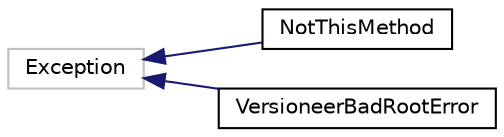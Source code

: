 digraph "Graphical Class Hierarchy"
{
 // LATEX_PDF_SIZE
  edge [fontname="Helvetica",fontsize="10",labelfontname="Helvetica",labelfontsize="10"];
  node [fontname="Helvetica",fontsize="10",shape=record];
  rankdir="LR";
  Node5 [label="Exception",height=0.2,width=0.4,color="grey75", fillcolor="white", style="filled",tooltip=" "];
  Node5 -> Node0 [dir="back",color="midnightblue",fontsize="10",style="solid",fontname="Helvetica"];
  Node0 [label="NotThisMethod",height=0.2,width=0.4,color="black", fillcolor="white", style="filled",URL="$classversioneer_1_1NotThisMethod.html",tooltip=" "];
  Node5 -> Node7 [dir="back",color="midnightblue",fontsize="10",style="solid",fontname="Helvetica"];
  Node7 [label="VersioneerBadRootError",height=0.2,width=0.4,color="black", fillcolor="white", style="filled",URL="$classversioneer_1_1VersioneerBadRootError.html",tooltip=" "];
}
